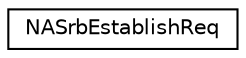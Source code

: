 digraph "Graphical Class Hierarchy"
{
 // LATEX_PDF_SIZE
  edge [fontname="Helvetica",fontsize="10",labelfontname="Helvetica",labelfontsize="10"];
  node [fontname="Helvetica",fontsize="10",shape=record];
  rankdir="LR";
  Node0 [label="NASrbEstablishReq",height=0.2,width=0.4,color="black", fillcolor="white", style="filled",URL="$structNASrbEstablishReq.html",tooltip=" "];
}
